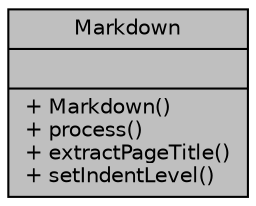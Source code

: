 digraph "Markdown"
{
 // LATEX_PDF_SIZE
  edge [fontname="Helvetica",fontsize="10",labelfontname="Helvetica",labelfontsize="10"];
  node [fontname="Helvetica",fontsize="10",shape=record];
  Node1 [label="{Markdown\n||+ Markdown()\l+ process()\l+ extractPageTitle()\l+ setIndentLevel()\l}",height=0.2,width=0.4,color="black", fillcolor="grey75", style="filled", fontcolor="black",tooltip="Helper class to process markdown formatted text."];
}
